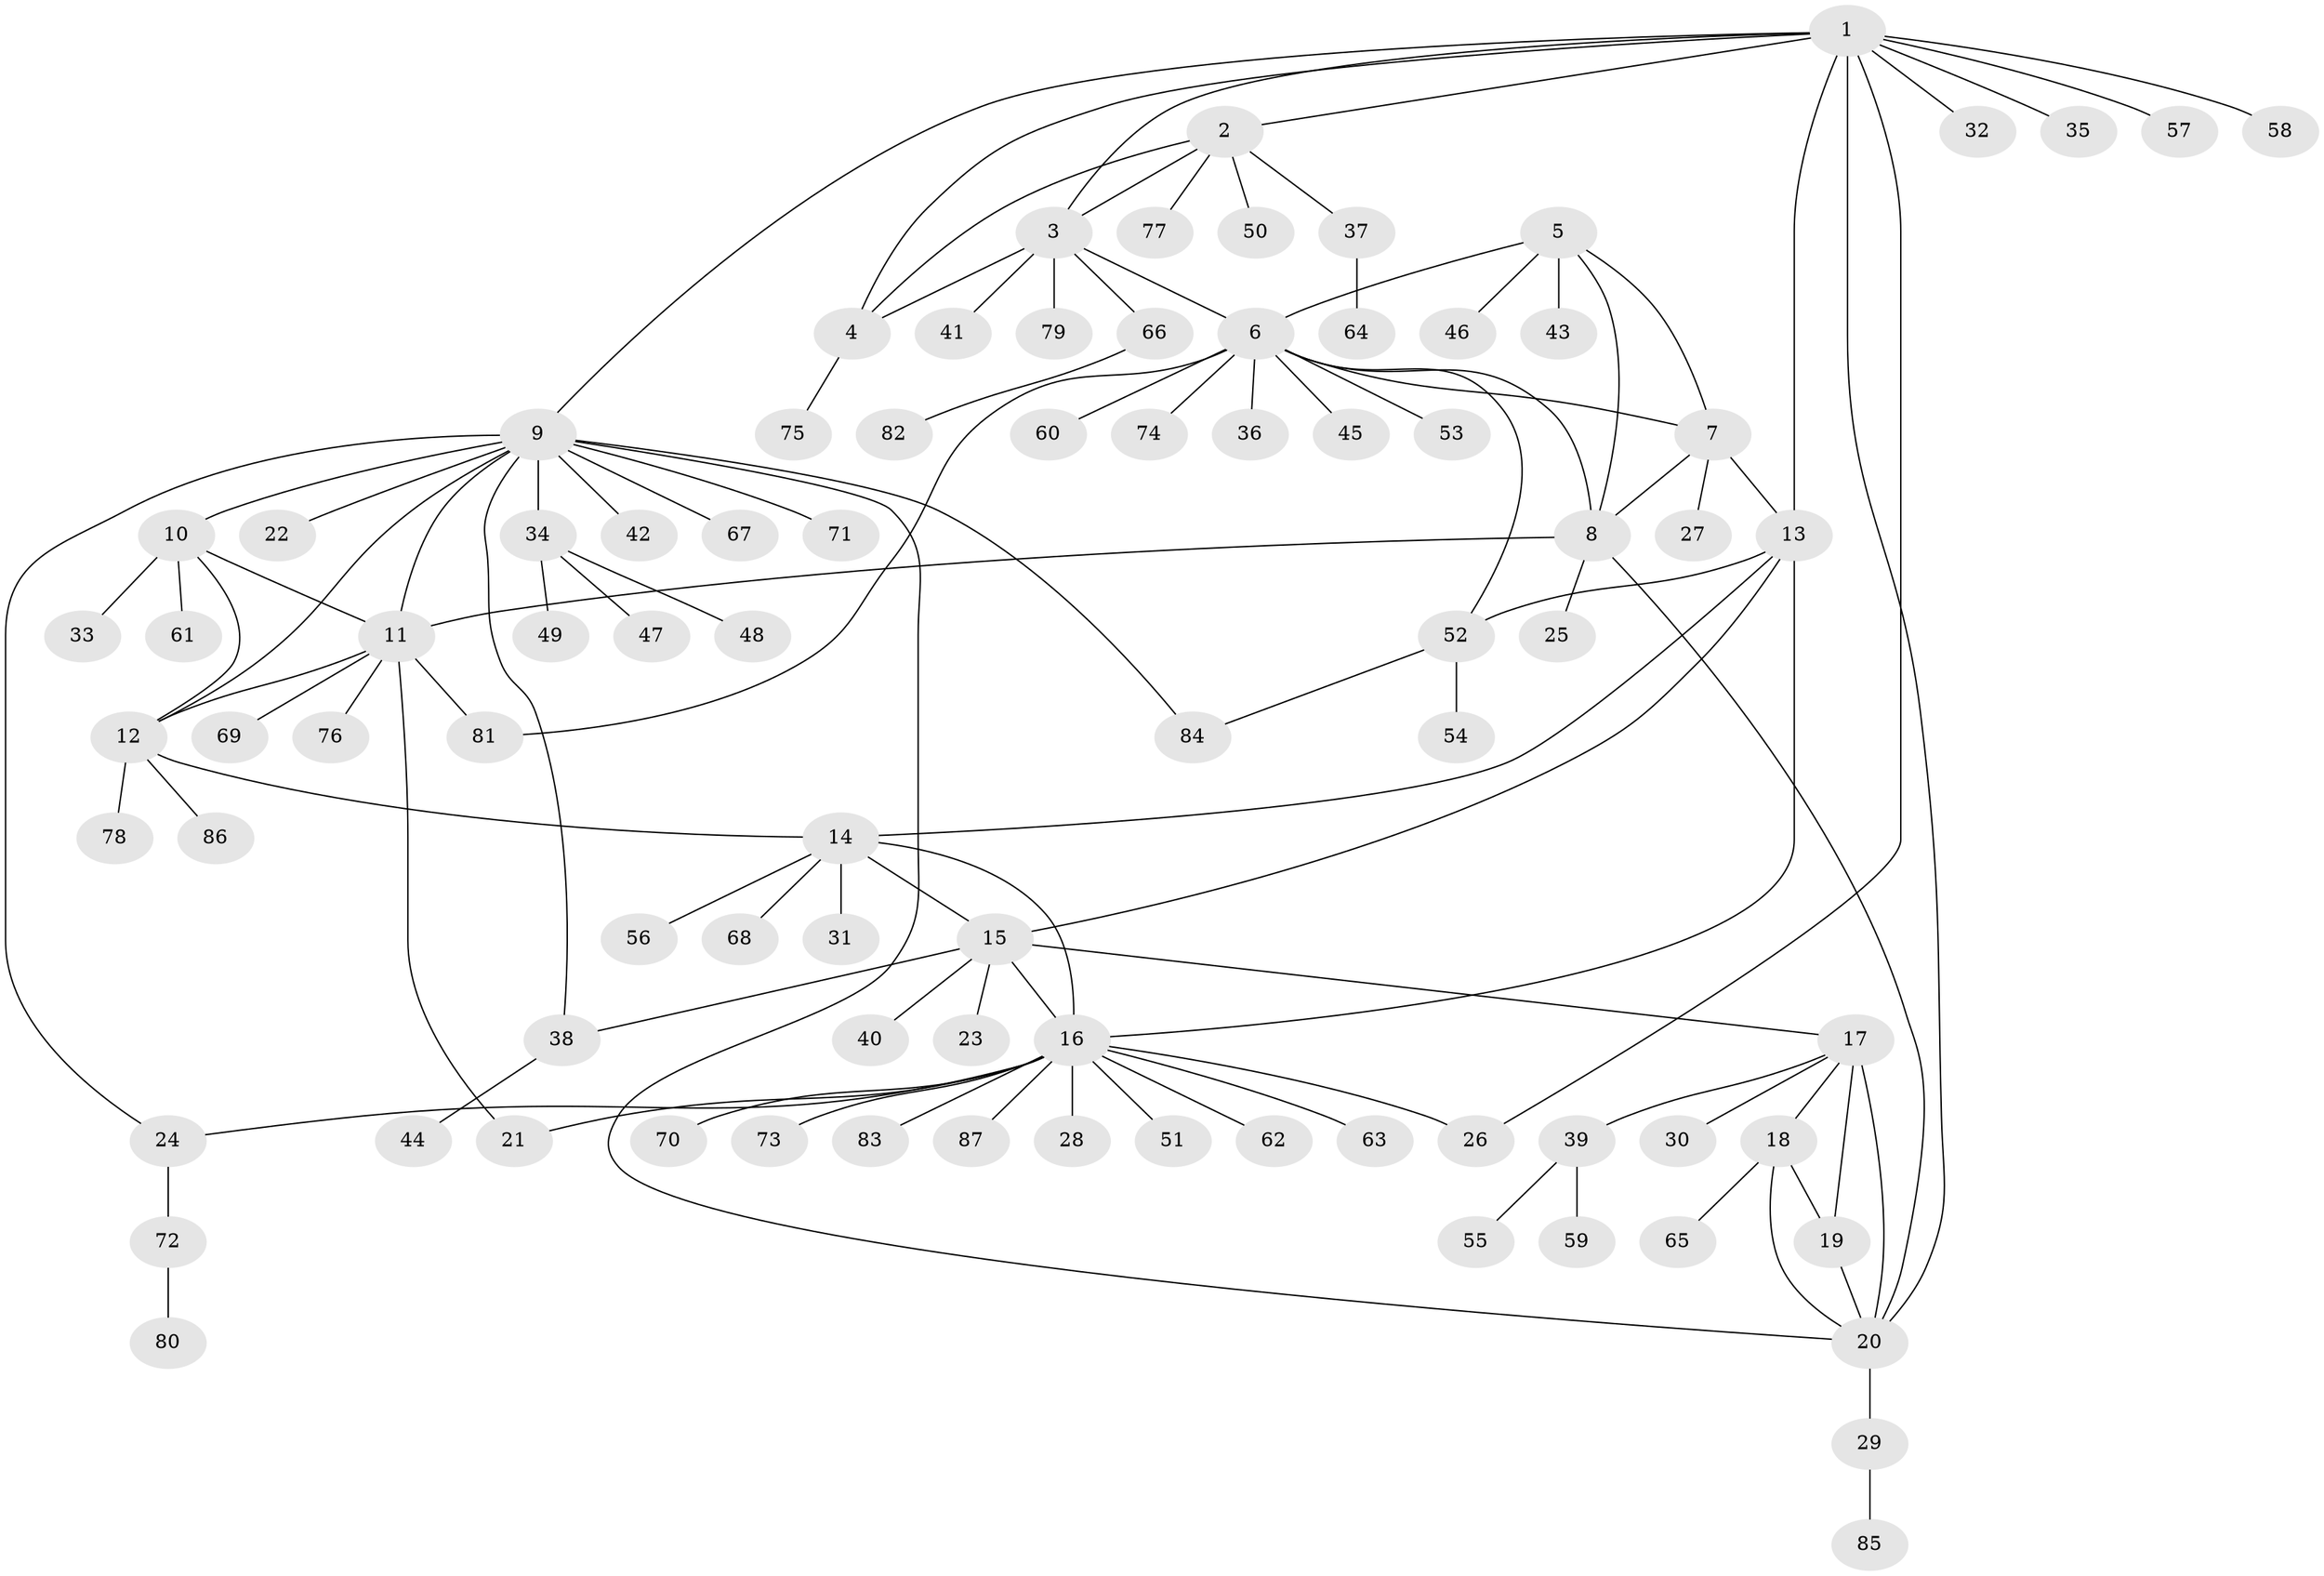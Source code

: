 // coarse degree distribution, {8: 0.014705882352941176, 6: 0.029411764705882353, 5: 0.04411764705882353, 12: 0.029411764705882353, 16: 0.014705882352941176, 4: 0.014705882352941176, 7: 0.029411764705882353, 9: 0.014705882352941176, 2: 0.10294117647058823, 1: 0.6617647058823529, 3: 0.04411764705882353}
// Generated by graph-tools (version 1.1) at 2025/52/02/27/25 19:52:17]
// undirected, 87 vertices, 114 edges
graph export_dot {
graph [start="1"]
  node [color=gray90,style=filled];
  1;
  2;
  3;
  4;
  5;
  6;
  7;
  8;
  9;
  10;
  11;
  12;
  13;
  14;
  15;
  16;
  17;
  18;
  19;
  20;
  21;
  22;
  23;
  24;
  25;
  26;
  27;
  28;
  29;
  30;
  31;
  32;
  33;
  34;
  35;
  36;
  37;
  38;
  39;
  40;
  41;
  42;
  43;
  44;
  45;
  46;
  47;
  48;
  49;
  50;
  51;
  52;
  53;
  54;
  55;
  56;
  57;
  58;
  59;
  60;
  61;
  62;
  63;
  64;
  65;
  66;
  67;
  68;
  69;
  70;
  71;
  72;
  73;
  74;
  75;
  76;
  77;
  78;
  79;
  80;
  81;
  82;
  83;
  84;
  85;
  86;
  87;
  1 -- 2;
  1 -- 3;
  1 -- 4;
  1 -- 9;
  1 -- 13;
  1 -- 20;
  1 -- 26;
  1 -- 32;
  1 -- 35;
  1 -- 57;
  1 -- 58;
  2 -- 3;
  2 -- 4;
  2 -- 37;
  2 -- 50;
  2 -- 77;
  3 -- 4;
  3 -- 6;
  3 -- 41;
  3 -- 66;
  3 -- 79;
  4 -- 75;
  5 -- 6;
  5 -- 7;
  5 -- 8;
  5 -- 43;
  5 -- 46;
  6 -- 7;
  6 -- 8;
  6 -- 36;
  6 -- 45;
  6 -- 52;
  6 -- 53;
  6 -- 60;
  6 -- 74;
  6 -- 81;
  7 -- 8;
  7 -- 13;
  7 -- 27;
  8 -- 11;
  8 -- 20;
  8 -- 25;
  9 -- 10;
  9 -- 11;
  9 -- 12;
  9 -- 20;
  9 -- 22;
  9 -- 24;
  9 -- 34;
  9 -- 38;
  9 -- 42;
  9 -- 67;
  9 -- 71;
  9 -- 84;
  10 -- 11;
  10 -- 12;
  10 -- 33;
  10 -- 61;
  11 -- 12;
  11 -- 21;
  11 -- 69;
  11 -- 76;
  11 -- 81;
  12 -- 14;
  12 -- 78;
  12 -- 86;
  13 -- 14;
  13 -- 15;
  13 -- 16;
  13 -- 52;
  14 -- 15;
  14 -- 16;
  14 -- 31;
  14 -- 56;
  14 -- 68;
  15 -- 16;
  15 -- 17;
  15 -- 23;
  15 -- 38;
  15 -- 40;
  16 -- 21;
  16 -- 24;
  16 -- 26;
  16 -- 28;
  16 -- 51;
  16 -- 62;
  16 -- 63;
  16 -- 70;
  16 -- 73;
  16 -- 83;
  16 -- 87;
  17 -- 18;
  17 -- 19;
  17 -- 20;
  17 -- 30;
  17 -- 39;
  18 -- 19;
  18 -- 20;
  18 -- 65;
  19 -- 20;
  20 -- 29;
  24 -- 72;
  29 -- 85;
  34 -- 47;
  34 -- 48;
  34 -- 49;
  37 -- 64;
  38 -- 44;
  39 -- 55;
  39 -- 59;
  52 -- 54;
  52 -- 84;
  66 -- 82;
  72 -- 80;
}
